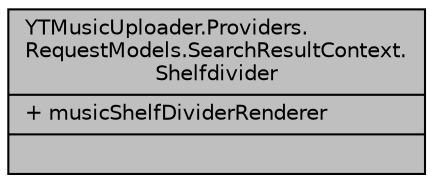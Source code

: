 digraph "YTMusicUploader.Providers.RequestModels.SearchResultContext.Shelfdivider"
{
 // LATEX_PDF_SIZE
  edge [fontname="Helvetica",fontsize="10",labelfontname="Helvetica",labelfontsize="10"];
  node [fontname="Helvetica",fontsize="10",shape=record];
  Node1 [label="{YTMusicUploader.Providers.\lRequestModels.SearchResultContext.\lShelfdivider\n|+ musicShelfDividerRenderer\l|}",height=0.2,width=0.4,color="black", fillcolor="grey75", style="filled", fontcolor="black",tooltip=" "];
}
